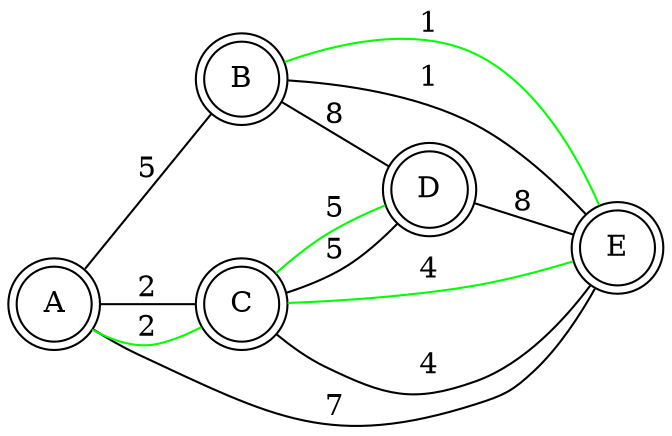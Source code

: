 graph ostov {
	rankdir=LR;
	node[shape=doublecircle];
	edge[color=black];
	edge[label=8];
	B -- D;
	edge[label=8];
	D -- E;
	edge[label=7];
	A -- E;
	edge[label=5];
	A -- B;
	edge[label=5];
	C -- D;
	edge[label=4];
	C -- E;
	edge[label=2];
	A -- C;
	edge[label=1];
	B -- E;
	edge[color=green];
	edge[label=1];
	E -- B;
	edge[label=2];
	A -- C;
	edge[label=5];
	C -- D;
	edge[label=4];
	C -- E;
}